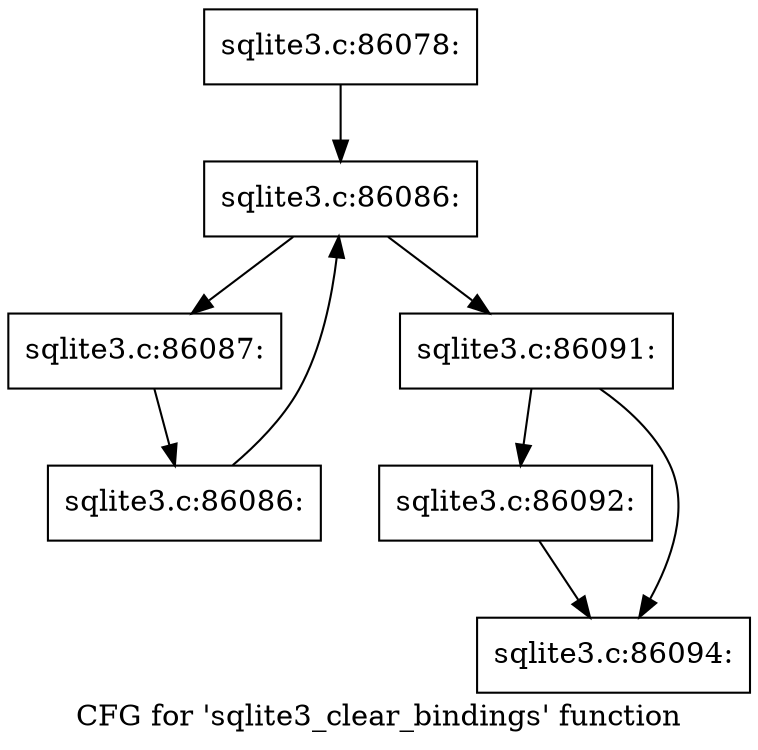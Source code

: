 digraph "CFG for 'sqlite3_clear_bindings' function" {
	label="CFG for 'sqlite3_clear_bindings' function";

	Node0x55c0f5bec1e0 [shape=record,label="{sqlite3.c:86078:}"];
	Node0x55c0f5bec1e0 -> Node0x55c0f5c3c610;
	Node0x55c0f5c3c610 [shape=record,label="{sqlite3.c:86086:}"];
	Node0x55c0f5c3c610 -> Node0x55c0f5c3c830;
	Node0x55c0f5c3c610 -> Node0x55c0f5c3c460;
	Node0x55c0f5c3c830 [shape=record,label="{sqlite3.c:86087:}"];
	Node0x55c0f5c3c830 -> Node0x55c0f5c3c7a0;
	Node0x55c0f5c3c7a0 [shape=record,label="{sqlite3.c:86086:}"];
	Node0x55c0f5c3c7a0 -> Node0x55c0f5c3c610;
	Node0x55c0f5c3c460 [shape=record,label="{sqlite3.c:86091:}"];
	Node0x55c0f5c3c460 -> Node0x55c0f5444e70;
	Node0x55c0f5c3c460 -> Node0x55c0f5c3d4a0;
	Node0x55c0f5444e70 [shape=record,label="{sqlite3.c:86092:}"];
	Node0x55c0f5444e70 -> Node0x55c0f5c3d4a0;
	Node0x55c0f5c3d4a0 [shape=record,label="{sqlite3.c:86094:}"];
}
